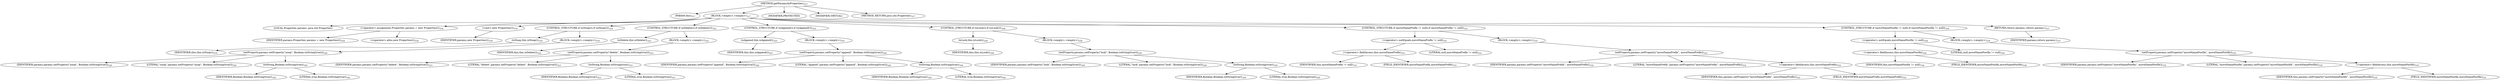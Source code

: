 digraph "getParamsAsProperties" {  
"863" [label = <(METHOD,getParamsAsProperties)<SUB>317</SUB>> ]
"69" [label = <(PARAM,this)<SUB>317</SUB>> ]
"864" [label = <(BLOCK,&lt;empty&gt;,&lt;empty&gt;)<SUB>317</SUB>> ]
"67" [label = <(LOCAL,Properties params: java.util.Properties)> ]
"865" [label = <(&lt;operator&gt;.assignment,Properties params = new Properties())<SUB>318</SUB>> ]
"866" [label = <(IDENTIFIER,params,Properties params = new Properties())<SUB>318</SUB>> ]
"867" [label = <(&lt;operator&gt;.alloc,new Properties())<SUB>318</SUB>> ]
"868" [label = <(&lt;init&gt;,new Properties())<SUB>318</SUB>> ]
"66" [label = <(IDENTIFIER,params,new Properties())<SUB>318</SUB>> ]
"869" [label = <(CONTROL_STRUCTURE,if (isNoop()),if (isNoop()))<SUB>319</SUB>> ]
"870" [label = <(isNoop,this.isNoop())<SUB>319</SUB>> ]
"68" [label = <(IDENTIFIER,this,this.isNoop())<SUB>319</SUB>> ]
"871" [label = <(BLOCK,&lt;empty&gt;,&lt;empty&gt;)<SUB>319</SUB>> ]
"872" [label = <(setProperty,params.setProperty(&quot;noop&quot;, Boolean.toString(true)))<SUB>320</SUB>> ]
"873" [label = <(IDENTIFIER,params,params.setProperty(&quot;noop&quot;, Boolean.toString(true)))<SUB>320</SUB>> ]
"874" [label = <(LITERAL,&quot;noop&quot;,params.setProperty(&quot;noop&quot;, Boolean.toString(true)))<SUB>320</SUB>> ]
"875" [label = <(toString,Boolean.toString(true))<SUB>320</SUB>> ]
"876" [label = <(IDENTIFIER,Boolean,Boolean.toString(true))<SUB>320</SUB>> ]
"877" [label = <(LITERAL,true,Boolean.toString(true))<SUB>320</SUB>> ]
"878" [label = <(CONTROL_STRUCTURE,if (isDelete()),if (isDelete()))<SUB>322</SUB>> ]
"879" [label = <(isDelete,this.isDelete())<SUB>322</SUB>> ]
"70" [label = <(IDENTIFIER,this,this.isDelete())<SUB>322</SUB>> ]
"880" [label = <(BLOCK,&lt;empty&gt;,&lt;empty&gt;)<SUB>322</SUB>> ]
"881" [label = <(setProperty,params.setProperty(&quot;delete&quot;, Boolean.toString(true)))<SUB>323</SUB>> ]
"882" [label = <(IDENTIFIER,params,params.setProperty(&quot;delete&quot;, Boolean.toString(true)))<SUB>323</SUB>> ]
"883" [label = <(LITERAL,&quot;delete&quot;,params.setProperty(&quot;delete&quot;, Boolean.toString(true)))<SUB>323</SUB>> ]
"884" [label = <(toString,Boolean.toString(true))<SUB>323</SUB>> ]
"885" [label = <(IDENTIFIER,Boolean,Boolean.toString(true))<SUB>323</SUB>> ]
"886" [label = <(LITERAL,true,Boolean.toString(true))<SUB>323</SUB>> ]
"887" [label = <(CONTROL_STRUCTURE,if (isAppend()),if (isAppend()))<SUB>325</SUB>> ]
"888" [label = <(isAppend,this.isAppend())<SUB>325</SUB>> ]
"71" [label = <(IDENTIFIER,this,this.isAppend())<SUB>325</SUB>> ]
"889" [label = <(BLOCK,&lt;empty&gt;,&lt;empty&gt;)<SUB>325</SUB>> ]
"890" [label = <(setProperty,params.setProperty(&quot;append&quot;, Boolean.toString(true)))<SUB>326</SUB>> ]
"891" [label = <(IDENTIFIER,params,params.setProperty(&quot;append&quot;, Boolean.toString(true)))<SUB>326</SUB>> ]
"892" [label = <(LITERAL,&quot;append&quot;,params.setProperty(&quot;append&quot;, Boolean.toString(true)))<SUB>326</SUB>> ]
"893" [label = <(toString,Boolean.toString(true))<SUB>326</SUB>> ]
"894" [label = <(IDENTIFIER,Boolean,Boolean.toString(true))<SUB>326</SUB>> ]
"895" [label = <(LITERAL,true,Boolean.toString(true))<SUB>326</SUB>> ]
"896" [label = <(CONTROL_STRUCTURE,if (isLock()),if (isLock()))<SUB>328</SUB>> ]
"897" [label = <(isLock,this.isLock())<SUB>328</SUB>> ]
"72" [label = <(IDENTIFIER,this,this.isLock())<SUB>328</SUB>> ]
"898" [label = <(BLOCK,&lt;empty&gt;,&lt;empty&gt;)<SUB>328</SUB>> ]
"899" [label = <(setProperty,params.setProperty(&quot;lock&quot;, Boolean.toString(true)))<SUB>329</SUB>> ]
"900" [label = <(IDENTIFIER,params,params.setProperty(&quot;lock&quot;, Boolean.toString(true)))<SUB>329</SUB>> ]
"901" [label = <(LITERAL,&quot;lock&quot;,params.setProperty(&quot;lock&quot;, Boolean.toString(true)))<SUB>329</SUB>> ]
"902" [label = <(toString,Boolean.toString(true))<SUB>329</SUB>> ]
"903" [label = <(IDENTIFIER,Boolean,Boolean.toString(true))<SUB>329</SUB>> ]
"904" [label = <(LITERAL,true,Boolean.toString(true))<SUB>329</SUB>> ]
"905" [label = <(CONTROL_STRUCTURE,if (moveNamePrefix != null),if (moveNamePrefix != null))<SUB>331</SUB>> ]
"906" [label = <(&lt;operator&gt;.notEquals,moveNamePrefix != null)<SUB>331</SUB>> ]
"907" [label = <(&lt;operator&gt;.fieldAccess,this.moveNamePrefix)<SUB>331</SUB>> ]
"908" [label = <(IDENTIFIER,this,moveNamePrefix != null)<SUB>331</SUB>> ]
"909" [label = <(FIELD_IDENTIFIER,moveNamePrefix,moveNamePrefix)<SUB>331</SUB>> ]
"910" [label = <(LITERAL,null,moveNamePrefix != null)<SUB>331</SUB>> ]
"911" [label = <(BLOCK,&lt;empty&gt;,&lt;empty&gt;)<SUB>331</SUB>> ]
"912" [label = <(setProperty,params.setProperty(&quot;moveNamePrefix&quot;, moveNamePrefix))<SUB>332</SUB>> ]
"913" [label = <(IDENTIFIER,params,params.setProperty(&quot;moveNamePrefix&quot;, moveNamePrefix))<SUB>332</SUB>> ]
"914" [label = <(LITERAL,&quot;moveNamePrefix&quot;,params.setProperty(&quot;moveNamePrefix&quot;, moveNamePrefix))<SUB>332</SUB>> ]
"915" [label = <(&lt;operator&gt;.fieldAccess,this.moveNamePrefix)<SUB>332</SUB>> ]
"916" [label = <(IDENTIFIER,this,params.setProperty(&quot;moveNamePrefix&quot;, moveNamePrefix))<SUB>332</SUB>> ]
"917" [label = <(FIELD_IDENTIFIER,moveNamePrefix,moveNamePrefix)<SUB>332</SUB>> ]
"918" [label = <(CONTROL_STRUCTURE,if (moveNamePostfix != null),if (moveNamePostfix != null))<SUB>334</SUB>> ]
"919" [label = <(&lt;operator&gt;.notEquals,moveNamePostfix != null)<SUB>334</SUB>> ]
"920" [label = <(&lt;operator&gt;.fieldAccess,this.moveNamePostfix)<SUB>334</SUB>> ]
"921" [label = <(IDENTIFIER,this,moveNamePostfix != null)<SUB>334</SUB>> ]
"922" [label = <(FIELD_IDENTIFIER,moveNamePostfix,moveNamePostfix)<SUB>334</SUB>> ]
"923" [label = <(LITERAL,null,moveNamePostfix != null)<SUB>334</SUB>> ]
"924" [label = <(BLOCK,&lt;empty&gt;,&lt;empty&gt;)<SUB>334</SUB>> ]
"925" [label = <(setProperty,params.setProperty(&quot;moveNamePostfix&quot;, moveNamePostfix))<SUB>335</SUB>> ]
"926" [label = <(IDENTIFIER,params,params.setProperty(&quot;moveNamePostfix&quot;, moveNamePostfix))<SUB>335</SUB>> ]
"927" [label = <(LITERAL,&quot;moveNamePostfix&quot;,params.setProperty(&quot;moveNamePostfix&quot;, moveNamePostfix))<SUB>335</SUB>> ]
"928" [label = <(&lt;operator&gt;.fieldAccess,this.moveNamePostfix)<SUB>335</SUB>> ]
"929" [label = <(IDENTIFIER,this,params.setProperty(&quot;moveNamePostfix&quot;, moveNamePostfix))<SUB>335</SUB>> ]
"930" [label = <(FIELD_IDENTIFIER,moveNamePostfix,moveNamePostfix)<SUB>335</SUB>> ]
"931" [label = <(RETURN,return params;,return params;)<SUB>337</SUB>> ]
"932" [label = <(IDENTIFIER,params,return params;)<SUB>337</SUB>> ]
"933" [label = <(MODIFIER,PROTECTED)> ]
"934" [label = <(MODIFIER,VIRTUAL)> ]
"935" [label = <(METHOD_RETURN,java.util.Properties)<SUB>317</SUB>> ]
  "863" -> "69" 
  "863" -> "864" 
  "863" -> "933" 
  "863" -> "934" 
  "863" -> "935" 
  "864" -> "67" 
  "864" -> "865" 
  "864" -> "868" 
  "864" -> "869" 
  "864" -> "878" 
  "864" -> "887" 
  "864" -> "896" 
  "864" -> "905" 
  "864" -> "918" 
  "864" -> "931" 
  "865" -> "866" 
  "865" -> "867" 
  "868" -> "66" 
  "869" -> "870" 
  "869" -> "871" 
  "870" -> "68" 
  "871" -> "872" 
  "872" -> "873" 
  "872" -> "874" 
  "872" -> "875" 
  "875" -> "876" 
  "875" -> "877" 
  "878" -> "879" 
  "878" -> "880" 
  "879" -> "70" 
  "880" -> "881" 
  "881" -> "882" 
  "881" -> "883" 
  "881" -> "884" 
  "884" -> "885" 
  "884" -> "886" 
  "887" -> "888" 
  "887" -> "889" 
  "888" -> "71" 
  "889" -> "890" 
  "890" -> "891" 
  "890" -> "892" 
  "890" -> "893" 
  "893" -> "894" 
  "893" -> "895" 
  "896" -> "897" 
  "896" -> "898" 
  "897" -> "72" 
  "898" -> "899" 
  "899" -> "900" 
  "899" -> "901" 
  "899" -> "902" 
  "902" -> "903" 
  "902" -> "904" 
  "905" -> "906" 
  "905" -> "911" 
  "906" -> "907" 
  "906" -> "910" 
  "907" -> "908" 
  "907" -> "909" 
  "911" -> "912" 
  "912" -> "913" 
  "912" -> "914" 
  "912" -> "915" 
  "915" -> "916" 
  "915" -> "917" 
  "918" -> "919" 
  "918" -> "924" 
  "919" -> "920" 
  "919" -> "923" 
  "920" -> "921" 
  "920" -> "922" 
  "924" -> "925" 
  "925" -> "926" 
  "925" -> "927" 
  "925" -> "928" 
  "928" -> "929" 
  "928" -> "930" 
  "931" -> "932" 
}
